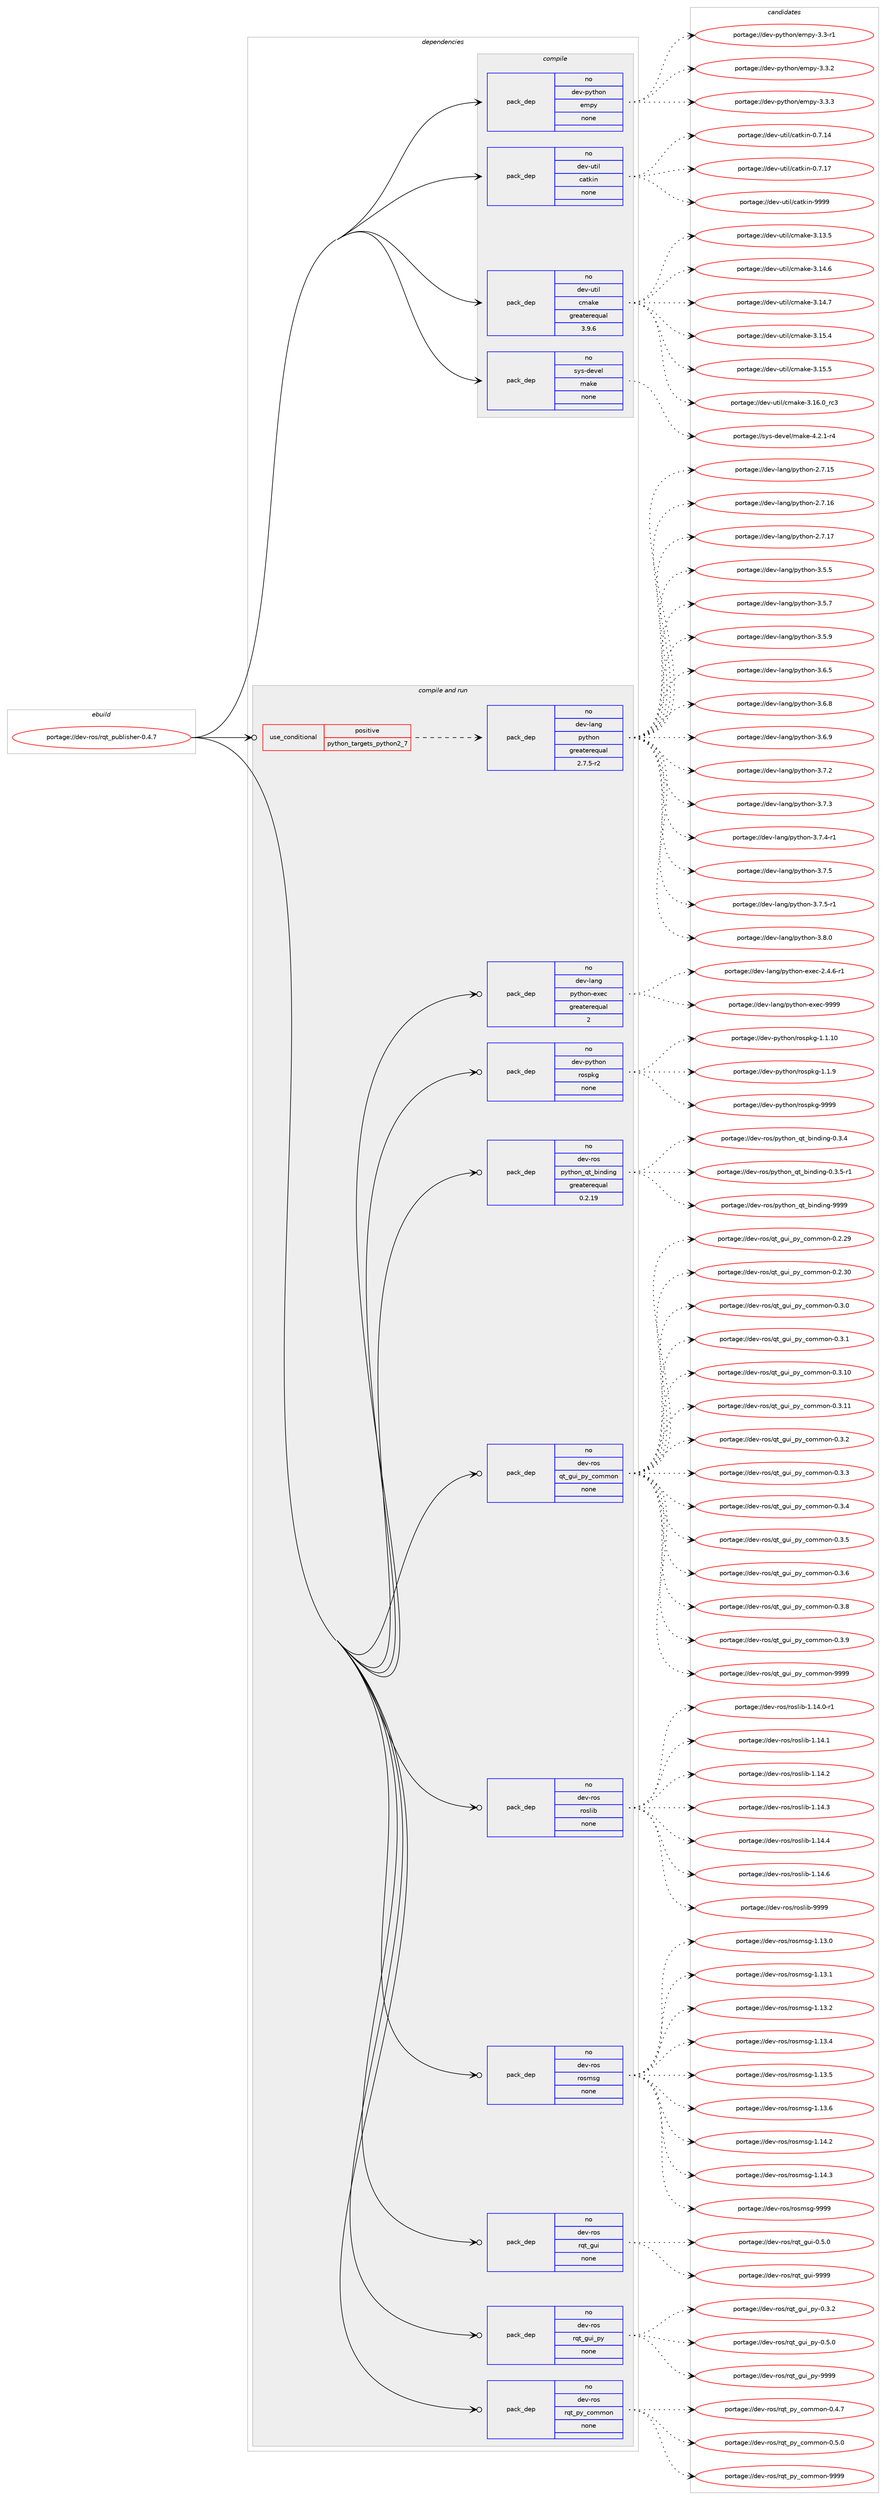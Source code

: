 digraph prolog {

# *************
# Graph options
# *************

newrank=true;
concentrate=true;
compound=true;
graph [rankdir=LR,fontname=Helvetica,fontsize=10,ranksep=1.5];#, ranksep=2.5, nodesep=0.2];
edge  [arrowhead=vee];
node  [fontname=Helvetica,fontsize=10];

# **********
# The ebuild
# **********

subgraph cluster_leftcol {
color=gray;
rank=same;
label=<<i>ebuild</i>>;
id [label="portage://dev-ros/rqt_publisher-0.4.7", color=red, width=4, href="../dev-ros/rqt_publisher-0.4.7.svg"];
}

# ****************
# The dependencies
# ****************

subgraph cluster_midcol {
color=gray;
label=<<i>dependencies</i>>;
subgraph cluster_compile {
fillcolor="#eeeeee";
style=filled;
label=<<i>compile</i>>;
subgraph pack152852 {
dependency200888 [label=<<TABLE BORDER="0" CELLBORDER="1" CELLSPACING="0" CELLPADDING="4" WIDTH="220"><TR><TD ROWSPAN="6" CELLPADDING="30">pack_dep</TD></TR><TR><TD WIDTH="110">no</TD></TR><TR><TD>dev-python</TD></TR><TR><TD>empy</TD></TR><TR><TD>none</TD></TR><TR><TD></TD></TR></TABLE>>, shape=none, color=blue];
}
id:e -> dependency200888:w [weight=20,style="solid",arrowhead="vee"];
subgraph pack152853 {
dependency200889 [label=<<TABLE BORDER="0" CELLBORDER="1" CELLSPACING="0" CELLPADDING="4" WIDTH="220"><TR><TD ROWSPAN="6" CELLPADDING="30">pack_dep</TD></TR><TR><TD WIDTH="110">no</TD></TR><TR><TD>dev-util</TD></TR><TR><TD>catkin</TD></TR><TR><TD>none</TD></TR><TR><TD></TD></TR></TABLE>>, shape=none, color=blue];
}
id:e -> dependency200889:w [weight=20,style="solid",arrowhead="vee"];
subgraph pack152854 {
dependency200890 [label=<<TABLE BORDER="0" CELLBORDER="1" CELLSPACING="0" CELLPADDING="4" WIDTH="220"><TR><TD ROWSPAN="6" CELLPADDING="30">pack_dep</TD></TR><TR><TD WIDTH="110">no</TD></TR><TR><TD>dev-util</TD></TR><TR><TD>cmake</TD></TR><TR><TD>greaterequal</TD></TR><TR><TD>3.9.6</TD></TR></TABLE>>, shape=none, color=blue];
}
id:e -> dependency200890:w [weight=20,style="solid",arrowhead="vee"];
subgraph pack152855 {
dependency200891 [label=<<TABLE BORDER="0" CELLBORDER="1" CELLSPACING="0" CELLPADDING="4" WIDTH="220"><TR><TD ROWSPAN="6" CELLPADDING="30">pack_dep</TD></TR><TR><TD WIDTH="110">no</TD></TR><TR><TD>sys-devel</TD></TR><TR><TD>make</TD></TR><TR><TD>none</TD></TR><TR><TD></TD></TR></TABLE>>, shape=none, color=blue];
}
id:e -> dependency200891:w [weight=20,style="solid",arrowhead="vee"];
}
subgraph cluster_compileandrun {
fillcolor="#eeeeee";
style=filled;
label=<<i>compile and run</i>>;
subgraph cond44608 {
dependency200892 [label=<<TABLE BORDER="0" CELLBORDER="1" CELLSPACING="0" CELLPADDING="4"><TR><TD ROWSPAN="3" CELLPADDING="10">use_conditional</TD></TR><TR><TD>positive</TD></TR><TR><TD>python_targets_python2_7</TD></TR></TABLE>>, shape=none, color=red];
subgraph pack152856 {
dependency200893 [label=<<TABLE BORDER="0" CELLBORDER="1" CELLSPACING="0" CELLPADDING="4" WIDTH="220"><TR><TD ROWSPAN="6" CELLPADDING="30">pack_dep</TD></TR><TR><TD WIDTH="110">no</TD></TR><TR><TD>dev-lang</TD></TR><TR><TD>python</TD></TR><TR><TD>greaterequal</TD></TR><TR><TD>2.7.5-r2</TD></TR></TABLE>>, shape=none, color=blue];
}
dependency200892:e -> dependency200893:w [weight=20,style="dashed",arrowhead="vee"];
}
id:e -> dependency200892:w [weight=20,style="solid",arrowhead="odotvee"];
subgraph pack152857 {
dependency200894 [label=<<TABLE BORDER="0" CELLBORDER="1" CELLSPACING="0" CELLPADDING="4" WIDTH="220"><TR><TD ROWSPAN="6" CELLPADDING="30">pack_dep</TD></TR><TR><TD WIDTH="110">no</TD></TR><TR><TD>dev-lang</TD></TR><TR><TD>python-exec</TD></TR><TR><TD>greaterequal</TD></TR><TR><TD>2</TD></TR></TABLE>>, shape=none, color=blue];
}
id:e -> dependency200894:w [weight=20,style="solid",arrowhead="odotvee"];
subgraph pack152858 {
dependency200895 [label=<<TABLE BORDER="0" CELLBORDER="1" CELLSPACING="0" CELLPADDING="4" WIDTH="220"><TR><TD ROWSPAN="6" CELLPADDING="30">pack_dep</TD></TR><TR><TD WIDTH="110">no</TD></TR><TR><TD>dev-python</TD></TR><TR><TD>rospkg</TD></TR><TR><TD>none</TD></TR><TR><TD></TD></TR></TABLE>>, shape=none, color=blue];
}
id:e -> dependency200895:w [weight=20,style="solid",arrowhead="odotvee"];
subgraph pack152859 {
dependency200896 [label=<<TABLE BORDER="0" CELLBORDER="1" CELLSPACING="0" CELLPADDING="4" WIDTH="220"><TR><TD ROWSPAN="6" CELLPADDING="30">pack_dep</TD></TR><TR><TD WIDTH="110">no</TD></TR><TR><TD>dev-ros</TD></TR><TR><TD>python_qt_binding</TD></TR><TR><TD>greaterequal</TD></TR><TR><TD>0.2.19</TD></TR></TABLE>>, shape=none, color=blue];
}
id:e -> dependency200896:w [weight=20,style="solid",arrowhead="odotvee"];
subgraph pack152860 {
dependency200897 [label=<<TABLE BORDER="0" CELLBORDER="1" CELLSPACING="0" CELLPADDING="4" WIDTH="220"><TR><TD ROWSPAN="6" CELLPADDING="30">pack_dep</TD></TR><TR><TD WIDTH="110">no</TD></TR><TR><TD>dev-ros</TD></TR><TR><TD>qt_gui_py_common</TD></TR><TR><TD>none</TD></TR><TR><TD></TD></TR></TABLE>>, shape=none, color=blue];
}
id:e -> dependency200897:w [weight=20,style="solid",arrowhead="odotvee"];
subgraph pack152861 {
dependency200898 [label=<<TABLE BORDER="0" CELLBORDER="1" CELLSPACING="0" CELLPADDING="4" WIDTH="220"><TR><TD ROWSPAN="6" CELLPADDING="30">pack_dep</TD></TR><TR><TD WIDTH="110">no</TD></TR><TR><TD>dev-ros</TD></TR><TR><TD>roslib</TD></TR><TR><TD>none</TD></TR><TR><TD></TD></TR></TABLE>>, shape=none, color=blue];
}
id:e -> dependency200898:w [weight=20,style="solid",arrowhead="odotvee"];
subgraph pack152862 {
dependency200899 [label=<<TABLE BORDER="0" CELLBORDER="1" CELLSPACING="0" CELLPADDING="4" WIDTH="220"><TR><TD ROWSPAN="6" CELLPADDING="30">pack_dep</TD></TR><TR><TD WIDTH="110">no</TD></TR><TR><TD>dev-ros</TD></TR><TR><TD>rosmsg</TD></TR><TR><TD>none</TD></TR><TR><TD></TD></TR></TABLE>>, shape=none, color=blue];
}
id:e -> dependency200899:w [weight=20,style="solid",arrowhead="odotvee"];
subgraph pack152863 {
dependency200900 [label=<<TABLE BORDER="0" CELLBORDER="1" CELLSPACING="0" CELLPADDING="4" WIDTH="220"><TR><TD ROWSPAN="6" CELLPADDING="30">pack_dep</TD></TR><TR><TD WIDTH="110">no</TD></TR><TR><TD>dev-ros</TD></TR><TR><TD>rqt_gui</TD></TR><TR><TD>none</TD></TR><TR><TD></TD></TR></TABLE>>, shape=none, color=blue];
}
id:e -> dependency200900:w [weight=20,style="solid",arrowhead="odotvee"];
subgraph pack152864 {
dependency200901 [label=<<TABLE BORDER="0" CELLBORDER="1" CELLSPACING="0" CELLPADDING="4" WIDTH="220"><TR><TD ROWSPAN="6" CELLPADDING="30">pack_dep</TD></TR><TR><TD WIDTH="110">no</TD></TR><TR><TD>dev-ros</TD></TR><TR><TD>rqt_gui_py</TD></TR><TR><TD>none</TD></TR><TR><TD></TD></TR></TABLE>>, shape=none, color=blue];
}
id:e -> dependency200901:w [weight=20,style="solid",arrowhead="odotvee"];
subgraph pack152865 {
dependency200902 [label=<<TABLE BORDER="0" CELLBORDER="1" CELLSPACING="0" CELLPADDING="4" WIDTH="220"><TR><TD ROWSPAN="6" CELLPADDING="30">pack_dep</TD></TR><TR><TD WIDTH="110">no</TD></TR><TR><TD>dev-ros</TD></TR><TR><TD>rqt_py_common</TD></TR><TR><TD>none</TD></TR><TR><TD></TD></TR></TABLE>>, shape=none, color=blue];
}
id:e -> dependency200902:w [weight=20,style="solid",arrowhead="odotvee"];
}
subgraph cluster_run {
fillcolor="#eeeeee";
style=filled;
label=<<i>run</i>>;
}
}

# **************
# The candidates
# **************

subgraph cluster_choices {
rank=same;
color=gray;
label=<<i>candidates</i>>;

subgraph choice152852 {
color=black;
nodesep=1;
choiceportage1001011184511212111610411111047101109112121455146514511449 [label="portage://dev-python/empy-3.3-r1", color=red, width=4,href="../dev-python/empy-3.3-r1.svg"];
choiceportage1001011184511212111610411111047101109112121455146514650 [label="portage://dev-python/empy-3.3.2", color=red, width=4,href="../dev-python/empy-3.3.2.svg"];
choiceportage1001011184511212111610411111047101109112121455146514651 [label="portage://dev-python/empy-3.3.3", color=red, width=4,href="../dev-python/empy-3.3.3.svg"];
dependency200888:e -> choiceportage1001011184511212111610411111047101109112121455146514511449:w [style=dotted,weight="100"];
dependency200888:e -> choiceportage1001011184511212111610411111047101109112121455146514650:w [style=dotted,weight="100"];
dependency200888:e -> choiceportage1001011184511212111610411111047101109112121455146514651:w [style=dotted,weight="100"];
}
subgraph choice152853 {
color=black;
nodesep=1;
choiceportage1001011184511711610510847999711610710511045484655464952 [label="portage://dev-util/catkin-0.7.14", color=red, width=4,href="../dev-util/catkin-0.7.14.svg"];
choiceportage1001011184511711610510847999711610710511045484655464955 [label="portage://dev-util/catkin-0.7.17", color=red, width=4,href="../dev-util/catkin-0.7.17.svg"];
choiceportage100101118451171161051084799971161071051104557575757 [label="portage://dev-util/catkin-9999", color=red, width=4,href="../dev-util/catkin-9999.svg"];
dependency200889:e -> choiceportage1001011184511711610510847999711610710511045484655464952:w [style=dotted,weight="100"];
dependency200889:e -> choiceportage1001011184511711610510847999711610710511045484655464955:w [style=dotted,weight="100"];
dependency200889:e -> choiceportage100101118451171161051084799971161071051104557575757:w [style=dotted,weight="100"];
}
subgraph choice152854 {
color=black;
nodesep=1;
choiceportage1001011184511711610510847991099710710145514649514653 [label="portage://dev-util/cmake-3.13.5", color=red, width=4,href="../dev-util/cmake-3.13.5.svg"];
choiceportage1001011184511711610510847991099710710145514649524654 [label="portage://dev-util/cmake-3.14.6", color=red, width=4,href="../dev-util/cmake-3.14.6.svg"];
choiceportage1001011184511711610510847991099710710145514649524655 [label="portage://dev-util/cmake-3.14.7", color=red, width=4,href="../dev-util/cmake-3.14.7.svg"];
choiceportage1001011184511711610510847991099710710145514649534652 [label="portage://dev-util/cmake-3.15.4", color=red, width=4,href="../dev-util/cmake-3.15.4.svg"];
choiceportage1001011184511711610510847991099710710145514649534653 [label="portage://dev-util/cmake-3.15.5", color=red, width=4,href="../dev-util/cmake-3.15.5.svg"];
choiceportage1001011184511711610510847991099710710145514649544648951149951 [label="portage://dev-util/cmake-3.16.0_rc3", color=red, width=4,href="../dev-util/cmake-3.16.0_rc3.svg"];
dependency200890:e -> choiceportage1001011184511711610510847991099710710145514649514653:w [style=dotted,weight="100"];
dependency200890:e -> choiceportage1001011184511711610510847991099710710145514649524654:w [style=dotted,weight="100"];
dependency200890:e -> choiceportage1001011184511711610510847991099710710145514649524655:w [style=dotted,weight="100"];
dependency200890:e -> choiceportage1001011184511711610510847991099710710145514649534652:w [style=dotted,weight="100"];
dependency200890:e -> choiceportage1001011184511711610510847991099710710145514649534653:w [style=dotted,weight="100"];
dependency200890:e -> choiceportage1001011184511711610510847991099710710145514649544648951149951:w [style=dotted,weight="100"];
}
subgraph choice152855 {
color=black;
nodesep=1;
choiceportage1151211154510010111810110847109971071014552465046494511452 [label="portage://sys-devel/make-4.2.1-r4", color=red, width=4,href="../sys-devel/make-4.2.1-r4.svg"];
dependency200891:e -> choiceportage1151211154510010111810110847109971071014552465046494511452:w [style=dotted,weight="100"];
}
subgraph choice152856 {
color=black;
nodesep=1;
choiceportage10010111845108971101034711212111610411111045504655464953 [label="portage://dev-lang/python-2.7.15", color=red, width=4,href="../dev-lang/python-2.7.15.svg"];
choiceportage10010111845108971101034711212111610411111045504655464954 [label="portage://dev-lang/python-2.7.16", color=red, width=4,href="../dev-lang/python-2.7.16.svg"];
choiceportage10010111845108971101034711212111610411111045504655464955 [label="portage://dev-lang/python-2.7.17", color=red, width=4,href="../dev-lang/python-2.7.17.svg"];
choiceportage100101118451089711010347112121116104111110455146534653 [label="portage://dev-lang/python-3.5.5", color=red, width=4,href="../dev-lang/python-3.5.5.svg"];
choiceportage100101118451089711010347112121116104111110455146534655 [label="portage://dev-lang/python-3.5.7", color=red, width=4,href="../dev-lang/python-3.5.7.svg"];
choiceportage100101118451089711010347112121116104111110455146534657 [label="portage://dev-lang/python-3.5.9", color=red, width=4,href="../dev-lang/python-3.5.9.svg"];
choiceportage100101118451089711010347112121116104111110455146544653 [label="portage://dev-lang/python-3.6.5", color=red, width=4,href="../dev-lang/python-3.6.5.svg"];
choiceportage100101118451089711010347112121116104111110455146544656 [label="portage://dev-lang/python-3.6.8", color=red, width=4,href="../dev-lang/python-3.6.8.svg"];
choiceportage100101118451089711010347112121116104111110455146544657 [label="portage://dev-lang/python-3.6.9", color=red, width=4,href="../dev-lang/python-3.6.9.svg"];
choiceportage100101118451089711010347112121116104111110455146554650 [label="portage://dev-lang/python-3.7.2", color=red, width=4,href="../dev-lang/python-3.7.2.svg"];
choiceportage100101118451089711010347112121116104111110455146554651 [label="portage://dev-lang/python-3.7.3", color=red, width=4,href="../dev-lang/python-3.7.3.svg"];
choiceportage1001011184510897110103471121211161041111104551465546524511449 [label="portage://dev-lang/python-3.7.4-r1", color=red, width=4,href="../dev-lang/python-3.7.4-r1.svg"];
choiceportage100101118451089711010347112121116104111110455146554653 [label="portage://dev-lang/python-3.7.5", color=red, width=4,href="../dev-lang/python-3.7.5.svg"];
choiceportage1001011184510897110103471121211161041111104551465546534511449 [label="portage://dev-lang/python-3.7.5-r1", color=red, width=4,href="../dev-lang/python-3.7.5-r1.svg"];
choiceportage100101118451089711010347112121116104111110455146564648 [label="portage://dev-lang/python-3.8.0", color=red, width=4,href="../dev-lang/python-3.8.0.svg"];
dependency200893:e -> choiceportage10010111845108971101034711212111610411111045504655464953:w [style=dotted,weight="100"];
dependency200893:e -> choiceportage10010111845108971101034711212111610411111045504655464954:w [style=dotted,weight="100"];
dependency200893:e -> choiceportage10010111845108971101034711212111610411111045504655464955:w [style=dotted,weight="100"];
dependency200893:e -> choiceportage100101118451089711010347112121116104111110455146534653:w [style=dotted,weight="100"];
dependency200893:e -> choiceportage100101118451089711010347112121116104111110455146534655:w [style=dotted,weight="100"];
dependency200893:e -> choiceportage100101118451089711010347112121116104111110455146534657:w [style=dotted,weight="100"];
dependency200893:e -> choiceportage100101118451089711010347112121116104111110455146544653:w [style=dotted,weight="100"];
dependency200893:e -> choiceportage100101118451089711010347112121116104111110455146544656:w [style=dotted,weight="100"];
dependency200893:e -> choiceportage100101118451089711010347112121116104111110455146544657:w [style=dotted,weight="100"];
dependency200893:e -> choiceportage100101118451089711010347112121116104111110455146554650:w [style=dotted,weight="100"];
dependency200893:e -> choiceportage100101118451089711010347112121116104111110455146554651:w [style=dotted,weight="100"];
dependency200893:e -> choiceportage1001011184510897110103471121211161041111104551465546524511449:w [style=dotted,weight="100"];
dependency200893:e -> choiceportage100101118451089711010347112121116104111110455146554653:w [style=dotted,weight="100"];
dependency200893:e -> choiceportage1001011184510897110103471121211161041111104551465546534511449:w [style=dotted,weight="100"];
dependency200893:e -> choiceportage100101118451089711010347112121116104111110455146564648:w [style=dotted,weight="100"];
}
subgraph choice152857 {
color=black;
nodesep=1;
choiceportage10010111845108971101034711212111610411111045101120101994550465246544511449 [label="portage://dev-lang/python-exec-2.4.6-r1", color=red, width=4,href="../dev-lang/python-exec-2.4.6-r1.svg"];
choiceportage10010111845108971101034711212111610411111045101120101994557575757 [label="portage://dev-lang/python-exec-9999", color=red, width=4,href="../dev-lang/python-exec-9999.svg"];
dependency200894:e -> choiceportage10010111845108971101034711212111610411111045101120101994550465246544511449:w [style=dotted,weight="100"];
dependency200894:e -> choiceportage10010111845108971101034711212111610411111045101120101994557575757:w [style=dotted,weight="100"];
}
subgraph choice152858 {
color=black;
nodesep=1;
choiceportage100101118451121211161041111104711411111511210710345494649464948 [label="portage://dev-python/rospkg-1.1.10", color=red, width=4,href="../dev-python/rospkg-1.1.10.svg"];
choiceportage1001011184511212111610411111047114111115112107103454946494657 [label="portage://dev-python/rospkg-1.1.9", color=red, width=4,href="../dev-python/rospkg-1.1.9.svg"];
choiceportage10010111845112121116104111110471141111151121071034557575757 [label="portage://dev-python/rospkg-9999", color=red, width=4,href="../dev-python/rospkg-9999.svg"];
dependency200895:e -> choiceportage100101118451121211161041111104711411111511210710345494649464948:w [style=dotted,weight="100"];
dependency200895:e -> choiceportage1001011184511212111610411111047114111115112107103454946494657:w [style=dotted,weight="100"];
dependency200895:e -> choiceportage10010111845112121116104111110471141111151121071034557575757:w [style=dotted,weight="100"];
}
subgraph choice152859 {
color=black;
nodesep=1;
choiceportage1001011184511411111547112121116104111110951131169598105110100105110103454846514652 [label="portage://dev-ros/python_qt_binding-0.3.4", color=red, width=4,href="../dev-ros/python_qt_binding-0.3.4.svg"];
choiceportage10010111845114111115471121211161041111109511311695981051101001051101034548465146534511449 [label="portage://dev-ros/python_qt_binding-0.3.5-r1", color=red, width=4,href="../dev-ros/python_qt_binding-0.3.5-r1.svg"];
choiceportage10010111845114111115471121211161041111109511311695981051101001051101034557575757 [label="portage://dev-ros/python_qt_binding-9999", color=red, width=4,href="../dev-ros/python_qt_binding-9999.svg"];
dependency200896:e -> choiceportage1001011184511411111547112121116104111110951131169598105110100105110103454846514652:w [style=dotted,weight="100"];
dependency200896:e -> choiceportage10010111845114111115471121211161041111109511311695981051101001051101034548465146534511449:w [style=dotted,weight="100"];
dependency200896:e -> choiceportage10010111845114111115471121211161041111109511311695981051101001051101034557575757:w [style=dotted,weight="100"];
}
subgraph choice152860 {
color=black;
nodesep=1;
choiceportage10010111845114111115471131169510311710595112121959911110910911111045484650465057 [label="portage://dev-ros/qt_gui_py_common-0.2.29", color=red, width=4,href="../dev-ros/qt_gui_py_common-0.2.29.svg"];
choiceportage10010111845114111115471131169510311710595112121959911110910911111045484650465148 [label="portage://dev-ros/qt_gui_py_common-0.2.30", color=red, width=4,href="../dev-ros/qt_gui_py_common-0.2.30.svg"];
choiceportage100101118451141111154711311695103117105951121219599111109109111110454846514648 [label="portage://dev-ros/qt_gui_py_common-0.3.0", color=red, width=4,href="../dev-ros/qt_gui_py_common-0.3.0.svg"];
choiceportage100101118451141111154711311695103117105951121219599111109109111110454846514649 [label="portage://dev-ros/qt_gui_py_common-0.3.1", color=red, width=4,href="../dev-ros/qt_gui_py_common-0.3.1.svg"];
choiceportage10010111845114111115471131169510311710595112121959911110910911111045484651464948 [label="portage://dev-ros/qt_gui_py_common-0.3.10", color=red, width=4,href="../dev-ros/qt_gui_py_common-0.3.10.svg"];
choiceportage10010111845114111115471131169510311710595112121959911110910911111045484651464949 [label="portage://dev-ros/qt_gui_py_common-0.3.11", color=red, width=4,href="../dev-ros/qt_gui_py_common-0.3.11.svg"];
choiceportage100101118451141111154711311695103117105951121219599111109109111110454846514650 [label="portage://dev-ros/qt_gui_py_common-0.3.2", color=red, width=4,href="../dev-ros/qt_gui_py_common-0.3.2.svg"];
choiceportage100101118451141111154711311695103117105951121219599111109109111110454846514651 [label="portage://dev-ros/qt_gui_py_common-0.3.3", color=red, width=4,href="../dev-ros/qt_gui_py_common-0.3.3.svg"];
choiceportage100101118451141111154711311695103117105951121219599111109109111110454846514652 [label="portage://dev-ros/qt_gui_py_common-0.3.4", color=red, width=4,href="../dev-ros/qt_gui_py_common-0.3.4.svg"];
choiceportage100101118451141111154711311695103117105951121219599111109109111110454846514653 [label="portage://dev-ros/qt_gui_py_common-0.3.5", color=red, width=4,href="../dev-ros/qt_gui_py_common-0.3.5.svg"];
choiceportage100101118451141111154711311695103117105951121219599111109109111110454846514654 [label="portage://dev-ros/qt_gui_py_common-0.3.6", color=red, width=4,href="../dev-ros/qt_gui_py_common-0.3.6.svg"];
choiceportage100101118451141111154711311695103117105951121219599111109109111110454846514656 [label="portage://dev-ros/qt_gui_py_common-0.3.8", color=red, width=4,href="../dev-ros/qt_gui_py_common-0.3.8.svg"];
choiceportage100101118451141111154711311695103117105951121219599111109109111110454846514657 [label="portage://dev-ros/qt_gui_py_common-0.3.9", color=red, width=4,href="../dev-ros/qt_gui_py_common-0.3.9.svg"];
choiceportage1001011184511411111547113116951031171059511212195991111091091111104557575757 [label="portage://dev-ros/qt_gui_py_common-9999", color=red, width=4,href="../dev-ros/qt_gui_py_common-9999.svg"];
dependency200897:e -> choiceportage10010111845114111115471131169510311710595112121959911110910911111045484650465057:w [style=dotted,weight="100"];
dependency200897:e -> choiceportage10010111845114111115471131169510311710595112121959911110910911111045484650465148:w [style=dotted,weight="100"];
dependency200897:e -> choiceportage100101118451141111154711311695103117105951121219599111109109111110454846514648:w [style=dotted,weight="100"];
dependency200897:e -> choiceportage100101118451141111154711311695103117105951121219599111109109111110454846514649:w [style=dotted,weight="100"];
dependency200897:e -> choiceportage10010111845114111115471131169510311710595112121959911110910911111045484651464948:w [style=dotted,weight="100"];
dependency200897:e -> choiceportage10010111845114111115471131169510311710595112121959911110910911111045484651464949:w [style=dotted,weight="100"];
dependency200897:e -> choiceportage100101118451141111154711311695103117105951121219599111109109111110454846514650:w [style=dotted,weight="100"];
dependency200897:e -> choiceportage100101118451141111154711311695103117105951121219599111109109111110454846514651:w [style=dotted,weight="100"];
dependency200897:e -> choiceportage100101118451141111154711311695103117105951121219599111109109111110454846514652:w [style=dotted,weight="100"];
dependency200897:e -> choiceportage100101118451141111154711311695103117105951121219599111109109111110454846514653:w [style=dotted,weight="100"];
dependency200897:e -> choiceportage100101118451141111154711311695103117105951121219599111109109111110454846514654:w [style=dotted,weight="100"];
dependency200897:e -> choiceportage100101118451141111154711311695103117105951121219599111109109111110454846514656:w [style=dotted,weight="100"];
dependency200897:e -> choiceportage100101118451141111154711311695103117105951121219599111109109111110454846514657:w [style=dotted,weight="100"];
dependency200897:e -> choiceportage1001011184511411111547113116951031171059511212195991111091091111104557575757:w [style=dotted,weight="100"];
}
subgraph choice152861 {
color=black;
nodesep=1;
choiceportage100101118451141111154711411111510810598454946495246484511449 [label="portage://dev-ros/roslib-1.14.0-r1", color=red, width=4,href="../dev-ros/roslib-1.14.0-r1.svg"];
choiceportage10010111845114111115471141111151081059845494649524649 [label="portage://dev-ros/roslib-1.14.1", color=red, width=4,href="../dev-ros/roslib-1.14.1.svg"];
choiceportage10010111845114111115471141111151081059845494649524650 [label="portage://dev-ros/roslib-1.14.2", color=red, width=4,href="../dev-ros/roslib-1.14.2.svg"];
choiceportage10010111845114111115471141111151081059845494649524651 [label="portage://dev-ros/roslib-1.14.3", color=red, width=4,href="../dev-ros/roslib-1.14.3.svg"];
choiceportage10010111845114111115471141111151081059845494649524652 [label="portage://dev-ros/roslib-1.14.4", color=red, width=4,href="../dev-ros/roslib-1.14.4.svg"];
choiceportage10010111845114111115471141111151081059845494649524654 [label="portage://dev-ros/roslib-1.14.6", color=red, width=4,href="../dev-ros/roslib-1.14.6.svg"];
choiceportage1001011184511411111547114111115108105984557575757 [label="portage://dev-ros/roslib-9999", color=red, width=4,href="../dev-ros/roslib-9999.svg"];
dependency200898:e -> choiceportage100101118451141111154711411111510810598454946495246484511449:w [style=dotted,weight="100"];
dependency200898:e -> choiceportage10010111845114111115471141111151081059845494649524649:w [style=dotted,weight="100"];
dependency200898:e -> choiceportage10010111845114111115471141111151081059845494649524650:w [style=dotted,weight="100"];
dependency200898:e -> choiceportage10010111845114111115471141111151081059845494649524651:w [style=dotted,weight="100"];
dependency200898:e -> choiceportage10010111845114111115471141111151081059845494649524652:w [style=dotted,weight="100"];
dependency200898:e -> choiceportage10010111845114111115471141111151081059845494649524654:w [style=dotted,weight="100"];
dependency200898:e -> choiceportage1001011184511411111547114111115108105984557575757:w [style=dotted,weight="100"];
}
subgraph choice152862 {
color=black;
nodesep=1;
choiceportage100101118451141111154711411111510911510345494649514648 [label="portage://dev-ros/rosmsg-1.13.0", color=red, width=4,href="../dev-ros/rosmsg-1.13.0.svg"];
choiceportage100101118451141111154711411111510911510345494649514649 [label="portage://dev-ros/rosmsg-1.13.1", color=red, width=4,href="../dev-ros/rosmsg-1.13.1.svg"];
choiceportage100101118451141111154711411111510911510345494649514650 [label="portage://dev-ros/rosmsg-1.13.2", color=red, width=4,href="../dev-ros/rosmsg-1.13.2.svg"];
choiceportage100101118451141111154711411111510911510345494649514652 [label="portage://dev-ros/rosmsg-1.13.4", color=red, width=4,href="../dev-ros/rosmsg-1.13.4.svg"];
choiceportage100101118451141111154711411111510911510345494649514653 [label="portage://dev-ros/rosmsg-1.13.5", color=red, width=4,href="../dev-ros/rosmsg-1.13.5.svg"];
choiceportage100101118451141111154711411111510911510345494649514654 [label="portage://dev-ros/rosmsg-1.13.6", color=red, width=4,href="../dev-ros/rosmsg-1.13.6.svg"];
choiceportage100101118451141111154711411111510911510345494649524650 [label="portage://dev-ros/rosmsg-1.14.2", color=red, width=4,href="../dev-ros/rosmsg-1.14.2.svg"];
choiceportage100101118451141111154711411111510911510345494649524651 [label="portage://dev-ros/rosmsg-1.14.3", color=red, width=4,href="../dev-ros/rosmsg-1.14.3.svg"];
choiceportage10010111845114111115471141111151091151034557575757 [label="portage://dev-ros/rosmsg-9999", color=red, width=4,href="../dev-ros/rosmsg-9999.svg"];
dependency200899:e -> choiceportage100101118451141111154711411111510911510345494649514648:w [style=dotted,weight="100"];
dependency200899:e -> choiceportage100101118451141111154711411111510911510345494649514649:w [style=dotted,weight="100"];
dependency200899:e -> choiceportage100101118451141111154711411111510911510345494649514650:w [style=dotted,weight="100"];
dependency200899:e -> choiceportage100101118451141111154711411111510911510345494649514652:w [style=dotted,weight="100"];
dependency200899:e -> choiceportage100101118451141111154711411111510911510345494649514653:w [style=dotted,weight="100"];
dependency200899:e -> choiceportage100101118451141111154711411111510911510345494649514654:w [style=dotted,weight="100"];
dependency200899:e -> choiceportage100101118451141111154711411111510911510345494649524650:w [style=dotted,weight="100"];
dependency200899:e -> choiceportage100101118451141111154711411111510911510345494649524651:w [style=dotted,weight="100"];
dependency200899:e -> choiceportage10010111845114111115471141111151091151034557575757:w [style=dotted,weight="100"];
}
subgraph choice152863 {
color=black;
nodesep=1;
choiceportage100101118451141111154711411311695103117105454846534648 [label="portage://dev-ros/rqt_gui-0.5.0", color=red, width=4,href="../dev-ros/rqt_gui-0.5.0.svg"];
choiceportage1001011184511411111547114113116951031171054557575757 [label="portage://dev-ros/rqt_gui-9999", color=red, width=4,href="../dev-ros/rqt_gui-9999.svg"];
dependency200900:e -> choiceportage100101118451141111154711411311695103117105454846534648:w [style=dotted,weight="100"];
dependency200900:e -> choiceportage1001011184511411111547114113116951031171054557575757:w [style=dotted,weight="100"];
}
subgraph choice152864 {
color=black;
nodesep=1;
choiceportage10010111845114111115471141131169510311710595112121454846514650 [label="portage://dev-ros/rqt_gui_py-0.3.2", color=red, width=4,href="../dev-ros/rqt_gui_py-0.3.2.svg"];
choiceportage10010111845114111115471141131169510311710595112121454846534648 [label="portage://dev-ros/rqt_gui_py-0.5.0", color=red, width=4,href="../dev-ros/rqt_gui_py-0.5.0.svg"];
choiceportage100101118451141111154711411311695103117105951121214557575757 [label="portage://dev-ros/rqt_gui_py-9999", color=red, width=4,href="../dev-ros/rqt_gui_py-9999.svg"];
dependency200901:e -> choiceportage10010111845114111115471141131169510311710595112121454846514650:w [style=dotted,weight="100"];
dependency200901:e -> choiceportage10010111845114111115471141131169510311710595112121454846534648:w [style=dotted,weight="100"];
dependency200901:e -> choiceportage100101118451141111154711411311695103117105951121214557575757:w [style=dotted,weight="100"];
}
subgraph choice152865 {
color=black;
nodesep=1;
choiceportage1001011184511411111547114113116951121219599111109109111110454846524655 [label="portage://dev-ros/rqt_py_common-0.4.7", color=red, width=4,href="../dev-ros/rqt_py_common-0.4.7.svg"];
choiceportage1001011184511411111547114113116951121219599111109109111110454846534648 [label="portage://dev-ros/rqt_py_common-0.5.0", color=red, width=4,href="../dev-ros/rqt_py_common-0.5.0.svg"];
choiceportage10010111845114111115471141131169511212195991111091091111104557575757 [label="portage://dev-ros/rqt_py_common-9999", color=red, width=4,href="../dev-ros/rqt_py_common-9999.svg"];
dependency200902:e -> choiceportage1001011184511411111547114113116951121219599111109109111110454846524655:w [style=dotted,weight="100"];
dependency200902:e -> choiceportage1001011184511411111547114113116951121219599111109109111110454846534648:w [style=dotted,weight="100"];
dependency200902:e -> choiceportage10010111845114111115471141131169511212195991111091091111104557575757:w [style=dotted,weight="100"];
}
}

}
